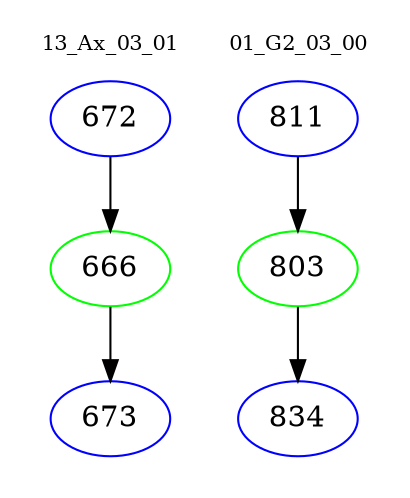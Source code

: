 digraph{
subgraph cluster_0 {
color = white
label = "13_Ax_03_01";
fontsize=10;
T0_672 [label="672", color="blue"]
T0_672 -> T0_666 [color="black"]
T0_666 [label="666", color="green"]
T0_666 -> T0_673 [color="black"]
T0_673 [label="673", color="blue"]
}
subgraph cluster_1 {
color = white
label = "01_G2_03_00";
fontsize=10;
T1_811 [label="811", color="blue"]
T1_811 -> T1_803 [color="black"]
T1_803 [label="803", color="green"]
T1_803 -> T1_834 [color="black"]
T1_834 [label="834", color="blue"]
}
}
